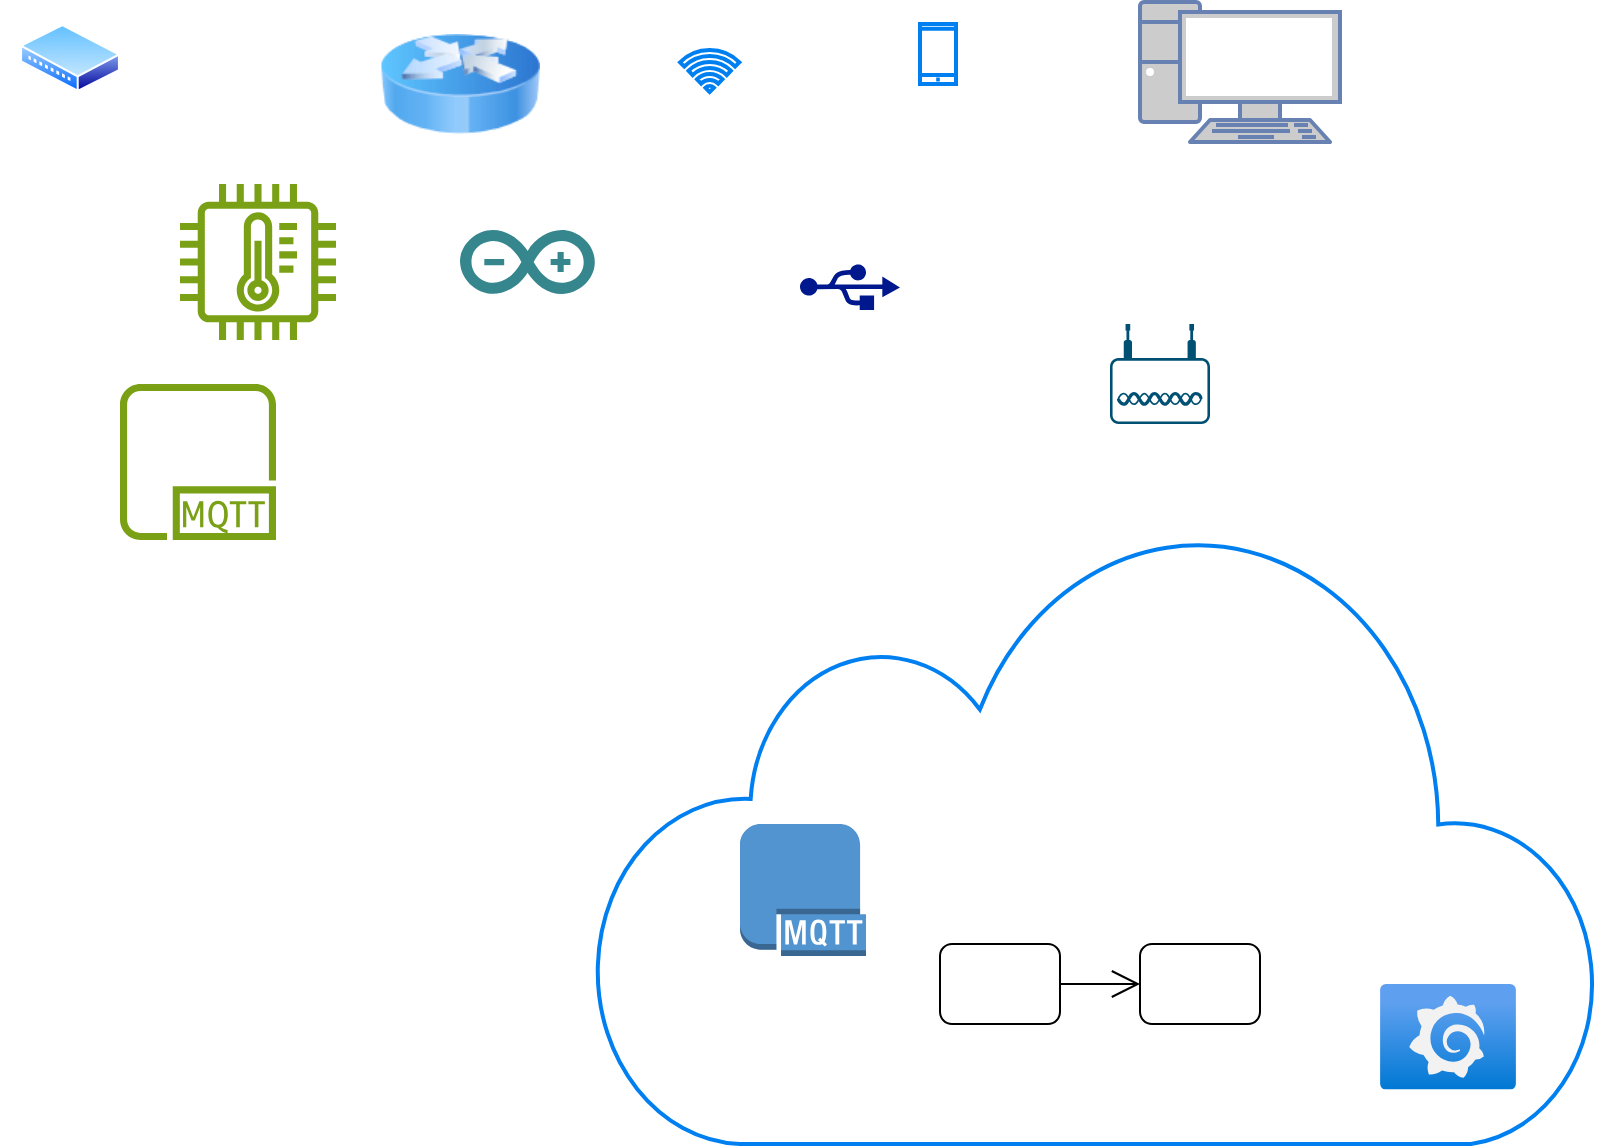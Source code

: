 <mxfile version="22.0.8" type="github">
  <diagram name="Страница — 1" id="Vv92JcFTjfcGGSt8PyYA">
    <mxGraphModel dx="1114" dy="506" grid="1" gridSize="10" guides="1" tooltips="1" connect="1" arrows="1" fold="1" page="1" pageScale="1" pageWidth="1169" pageHeight="827" math="0" shadow="0">
      <root>
        <mxCell id="0" />
        <mxCell id="1" parent="0" />
        <mxCell id="Fb647LXPxG-6lHAd2fp4-1" value="" style="sketch=0;outlineConnect=0;fontColor=#232F3E;gradientColor=none;fillColor=#7AA116;strokeColor=none;dashed=0;verticalLabelPosition=bottom;verticalAlign=top;align=center;html=1;fontSize=12;fontStyle=0;aspect=fixed;pointerEvents=1;shape=mxgraph.aws4.iot_thing_temperature_sensor;" vertex="1" parent="1">
          <mxGeometry x="120" y="150" width="78" height="78" as="geometry" />
        </mxCell>
        <mxCell id="Fb647LXPxG-6lHAd2fp4-2" value="" style="dashed=0;outlineConnect=0;html=1;align=center;labelPosition=center;verticalLabelPosition=bottom;verticalAlign=top;shape=mxgraph.weblogos.arduino;fillColor=#36868D;strokeColor=none" vertex="1" parent="1">
          <mxGeometry x="260" y="173" width="67.4" height="32" as="geometry" />
        </mxCell>
        <mxCell id="Fb647LXPxG-6lHAd2fp4-3" value="" style="sketch=0;aspect=fixed;pointerEvents=1;shadow=0;dashed=0;html=1;strokeColor=none;labelPosition=center;verticalLabelPosition=bottom;verticalAlign=top;align=center;fillColor=#00188D;shape=mxgraph.mscae.enterprise.usb" vertex="1" parent="1">
          <mxGeometry x="430" y="190" width="50" height="23" as="geometry" />
        </mxCell>
        <mxCell id="Fb647LXPxG-6lHAd2fp4-4" value="" style="html=1;verticalLabelPosition=bottom;align=center;labelBackgroundColor=#ffffff;verticalAlign=top;strokeWidth=2;strokeColor=#0080F0;shadow=0;dashed=0;shape=mxgraph.ios7.icons.cloud;" vertex="1" parent="1">
          <mxGeometry x="327.4" y="320" width="502.6" height="310" as="geometry" />
        </mxCell>
        <mxCell id="Fb647LXPxG-6lHAd2fp4-6" value="" style="image;html=1;image=img/lib/clip_art/networking/Router_Icon_128x128.png" vertex="1" parent="1">
          <mxGeometry x="220" y="60" width="80" height="80" as="geometry" />
        </mxCell>
        <mxCell id="Fb647LXPxG-6lHAd2fp4-7" value="" style="image;aspect=fixed;perimeter=ellipsePerimeter;html=1;align=center;shadow=0;dashed=0;spacingTop=3;image=img/lib/active_directory/wiring_hub.svg;" vertex="1" parent="1">
          <mxGeometry x="40" y="70" width="50" height="34" as="geometry" />
        </mxCell>
        <mxCell id="Fb647LXPxG-6lHAd2fp4-8" value="" style="html=1;verticalLabelPosition=bottom;align=center;labelBackgroundColor=#ffffff;verticalAlign=top;strokeWidth=2;strokeColor=#0080F0;shadow=0;dashed=0;shape=mxgraph.ios7.icons.smartphone;" vertex="1" parent="1">
          <mxGeometry x="490" y="70" width="18" height="30" as="geometry" />
        </mxCell>
        <mxCell id="Fb647LXPxG-6lHAd2fp4-9" value="" style="html=1;verticalLabelPosition=bottom;align=center;labelBackgroundColor=#ffffff;verticalAlign=top;strokeWidth=2;strokeColor=#0080F0;shadow=0;dashed=0;shape=mxgraph.ios7.icons.wifi;pointerEvents=1" vertex="1" parent="1">
          <mxGeometry x="370" y="83" width="29.7" height="21" as="geometry" />
        </mxCell>
        <mxCell id="Fb647LXPxG-6lHAd2fp4-10" value="" style="fontColor=#0066CC;verticalAlign=top;verticalLabelPosition=bottom;labelPosition=center;align=center;html=1;outlineConnect=0;fillColor=#CCCCCC;strokeColor=#6881B3;gradientColor=none;gradientDirection=north;strokeWidth=2;shape=mxgraph.networks.pc;" vertex="1" parent="1">
          <mxGeometry x="600" y="59" width="100" height="70" as="geometry" />
        </mxCell>
        <mxCell id="Fb647LXPxG-6lHAd2fp4-11" value="" style="sketch=0;outlineConnect=0;fontColor=#232F3E;gradientColor=none;fillColor=#7AA116;strokeColor=none;dashed=0;verticalLabelPosition=bottom;verticalAlign=top;align=center;html=1;fontSize=12;fontStyle=0;aspect=fixed;pointerEvents=1;shape=mxgraph.aws4.mqtt_protocol;" vertex="1" parent="1">
          <mxGeometry x="90" y="250" width="78" height="78" as="geometry" />
        </mxCell>
        <mxCell id="Fb647LXPxG-6lHAd2fp4-12" value="" style="outlineConnect=0;dashed=0;verticalLabelPosition=bottom;verticalAlign=top;align=center;html=1;shape=mxgraph.aws3.mqtt_protocol;fillColor=#5294CF;gradientColor=none;" vertex="1" parent="1">
          <mxGeometry x="400" y="470" width="63" height="66" as="geometry" />
        </mxCell>
        <mxCell id="Fb647LXPxG-6lHAd2fp4-13" value="" style="shape=rect;html=1;rounded=1;whiteSpace=wrap;" vertex="1" parent="1">
          <mxGeometry x="500" y="530" width="60" height="40" as="geometry" />
        </mxCell>
        <mxCell id="Fb647LXPxG-6lHAd2fp4-14" value="" style="shape=rect;html=1;rounded=1;whiteSpace=wrap;" vertex="1" parent="1">
          <mxGeometry x="600" y="530" width="60" height="40" as="geometry" />
        </mxCell>
        <mxCell id="Fb647LXPxG-6lHAd2fp4-15" value="" style="edgeStyle=elbowEdgeStyle;html=1;elbow=horizontal;endArrow=open;labelBackgroundColor=none;endSize=12;rounded=0;" edge="1" source="Fb647LXPxG-6lHAd2fp4-13" target="Fb647LXPxG-6lHAd2fp4-14" parent="1">
          <mxGeometry relative="1" as="geometry" />
        </mxCell>
        <mxCell id="Fb647LXPxG-6lHAd2fp4-16" value="" style="shape=image;html=1;verticalAlign=top;verticalLabelPosition=bottom;labelBackgroundColor=#ffffff;imageAspect=0;aspect=fixed;image=https://cdn2.iconfinder.com/data/icons/whcompare-isometric-web-hosting-servers/50/database-128.png" vertex="1" parent="1">
          <mxGeometry x="560" y="370" width="128" height="128" as="geometry" />
        </mxCell>
        <mxCell id="Fb647LXPxG-6lHAd2fp4-17" value="" style="image;aspect=fixed;html=1;points=[];align=center;fontSize=12;image=img/lib/azure2/other/Grafana.svg;" vertex="1" parent="1">
          <mxGeometry x="720" y="550" width="68" height="52.8" as="geometry" />
        </mxCell>
        <mxCell id="Fb647LXPxG-6lHAd2fp4-19" value="" style="points=[[0.03,0.36,0],[0.18,0,0],[0.5,0.34,0],[0.82,0,0],[0.97,0.36,0],[1,0.67,0],[0.975,0.975,0],[0.5,1,0],[0.025,0.975,0],[0,0.67,0]];verticalLabelPosition=bottom;sketch=0;html=1;verticalAlign=top;aspect=fixed;align=center;pointerEvents=1;shape=mxgraph.cisco19.wireless_access_point;fillColor=#005073;strokeColor=none;" vertex="1" parent="1">
          <mxGeometry x="585" y="220" width="50" height="50" as="geometry" />
        </mxCell>
        <mxCell id="Fb647LXPxG-6lHAd2fp4-20" value="" style="shape=image;html=1;verticalAlign=top;verticalLabelPosition=bottom;labelBackgroundColor=#ffffff;imageAspect=0;aspect=fixed;image=https://cdn1.iconfinder.com/data/icons/CrystalClear/128x128/filesystems/connect_to_network.png" vertex="1" parent="1">
          <mxGeometry x="240" y="342" width="128" height="128" as="geometry" />
        </mxCell>
        <mxCell id="Fb647LXPxG-6lHAd2fp4-22" value="" style="shape=image;html=1;verticalAlign=top;verticalLabelPosition=bottom;labelBackgroundColor=#ffffff;imageAspect=0;aspect=fixed;image=https://cdn4.iconfinder.com/data/icons/johaupt_free_icons_01/com_plug01.png" vertex="1" parent="1">
          <mxGeometry x="30" y="360" width="32" height="32" as="geometry" />
        </mxCell>
      </root>
    </mxGraphModel>
  </diagram>
</mxfile>
